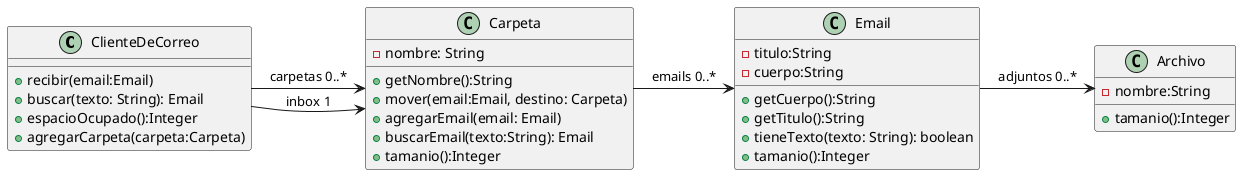 @startuml

class ClienteDeCorreo {
+recibir(email:Email)
+buscar(texto: String): Email
+espacioOcupado():Integer
+agregarCarpeta(carpeta:Carpeta)
}

class Carpeta{
-nombre: String
+getNombre():String
+mover(email:Email, destino: Carpeta)
+agregarEmail(email: Email)
+buscarEmail(texto:String): Email
+tamanio():Integer
}

class Email{
-titulo:String
-cuerpo:String
+getCuerpo():String
+getTitulo():String
+tieneTexto(texto: String): boolean
+tamanio():Integer
}

class Archivo{
-nombre:String
+tamanio():Integer
}

ClienteDeCorreo -> Carpeta : inbox 1
ClienteDeCorreo -> Carpeta : carpetas 0..*

Carpeta -> Email : emails 0..*

Email -> Archivo : adjuntos 0..*

@enduml

